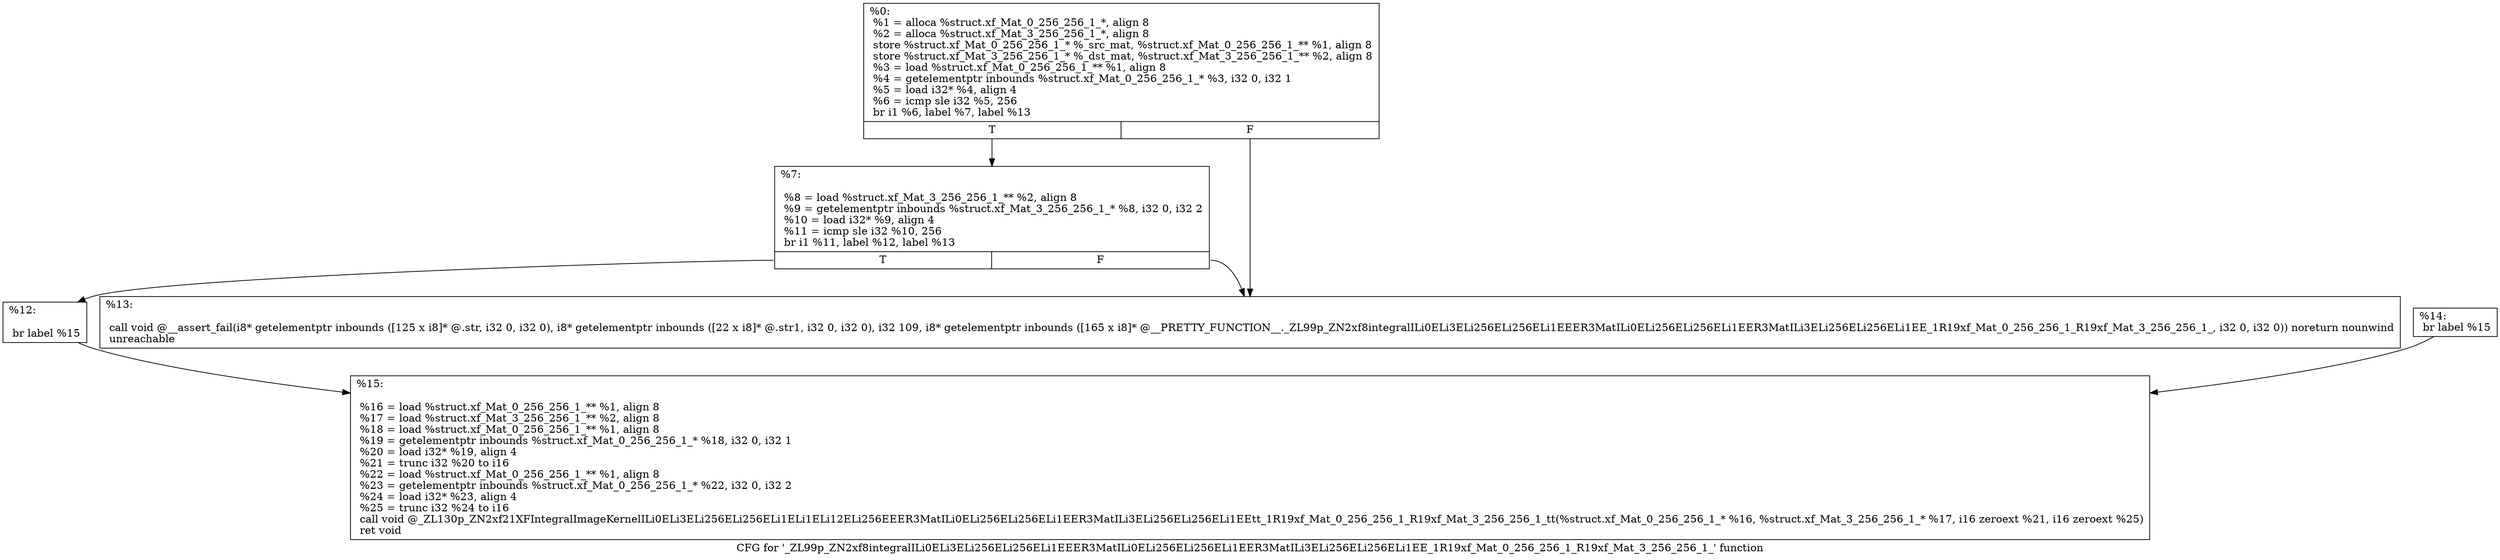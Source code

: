 digraph "CFG for '_ZL99p_ZN2xf8integralILi0ELi3ELi256ELi256ELi1EEER3MatILi0ELi256ELi256ELi1EER3MatILi3ELi256ELi256ELi1EE_1R19xf_Mat_0_256_256_1_R19xf_Mat_3_256_256_1_' function" {
	label="CFG for '_ZL99p_ZN2xf8integralILi0ELi3ELi256ELi256ELi1EEER3MatILi0ELi256ELi256ELi1EER3MatILi3ELi256ELi256ELi1EE_1R19xf_Mat_0_256_256_1_R19xf_Mat_3_256_256_1_' function";

	Node0x16b8af0 [shape=record,label="{%0:\l  %1 = alloca %struct.xf_Mat_0_256_256_1_*, align 8\l  %2 = alloca %struct.xf_Mat_3_256_256_1_*, align 8\l  store %struct.xf_Mat_0_256_256_1_* %_src_mat, %struct.xf_Mat_0_256_256_1_** %1, align 8\l  store %struct.xf_Mat_3_256_256_1_* %_dst_mat, %struct.xf_Mat_3_256_256_1_** %2, align 8\l  %3 = load %struct.xf_Mat_0_256_256_1_** %1, align 8\l  %4 = getelementptr inbounds %struct.xf_Mat_0_256_256_1_* %3, i32 0, i32 1\l  %5 = load i32* %4, align 4\l  %6 = icmp sle i32 %5, 256\l  br i1 %6, label %7, label %13\l|{<s0>T|<s1>F}}"];
	Node0x16b8af0:s0 -> Node0x16b8f80;
	Node0x16b8af0:s1 -> Node0x16b8fe0;
	Node0x16b8f80 [shape=record,label="{%7:\l\l  %8 = load %struct.xf_Mat_3_256_256_1_** %2, align 8\l  %9 = getelementptr inbounds %struct.xf_Mat_3_256_256_1_* %8, i32 0, i32 2\l  %10 = load i32* %9, align 4\l  %11 = icmp sle i32 %10, 256\l  br i1 %11, label %12, label %13\l|{<s0>T|<s1>F}}"];
	Node0x16b8f80:s0 -> Node0x16b9310;
	Node0x16b8f80:s1 -> Node0x16b8fe0;
	Node0x16b9310 [shape=record,label="{%12:\l\l  br label %15\l}"];
	Node0x16b9310 -> Node0x16b9420;
	Node0x16b8fe0 [shape=record,label="{%13:\l\l  call void @__assert_fail(i8* getelementptr inbounds ([125 x i8]* @.str, i32 0, i32 0), i8* getelementptr inbounds ([22 x i8]* @.str1, i32 0, i32 0), i32 109, i8* getelementptr inbounds ([165 x i8]* @__PRETTY_FUNCTION__._ZL99p_ZN2xf8integralILi0ELi3ELi256ELi256ELi1EEER3MatILi0ELi256ELi256ELi1EER3MatILi3ELi256ELi256ELi1EE_1R19xf_Mat_0_256_256_1_R19xf_Mat_3_256_256_1_, i32 0, i32 0)) noreturn nounwind\l  unreachable\l}"];
	Node0x16b9b70 [shape=record,label="{%14:                                                  \l  br label %15\l}"];
	Node0x16b9b70 -> Node0x16b9420;
	Node0x16b9420 [shape=record,label="{%15:\l\l  %16 = load %struct.xf_Mat_0_256_256_1_** %1, align 8\l  %17 = load %struct.xf_Mat_3_256_256_1_** %2, align 8\l  %18 = load %struct.xf_Mat_0_256_256_1_** %1, align 8\l  %19 = getelementptr inbounds %struct.xf_Mat_0_256_256_1_* %18, i32 0, i32 1\l  %20 = load i32* %19, align 4\l  %21 = trunc i32 %20 to i16\l  %22 = load %struct.xf_Mat_0_256_256_1_** %1, align 8\l  %23 = getelementptr inbounds %struct.xf_Mat_0_256_256_1_* %22, i32 0, i32 2\l  %24 = load i32* %23, align 4\l  %25 = trunc i32 %24 to i16\l  call void @_ZL130p_ZN2xf21XFIntegralImageKernelILi0ELi3ELi256ELi256ELi1ELi1ELi12ELi256EEER3MatILi0ELi256ELi256ELi1EER3MatILi3ELi256ELi256ELi1EEtt_1R19xf_Mat_0_256_256_1_R19xf_Mat_3_256_256_1_tt(%struct.xf_Mat_0_256_256_1_* %16, %struct.xf_Mat_3_256_256_1_* %17, i16 zeroext %21, i16 zeroext %25)\l  ret void\l}"];
}
